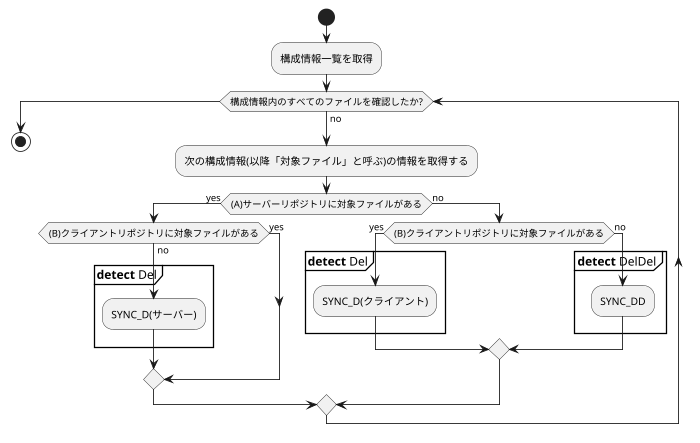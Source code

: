@startuml
scale 700 width
start
:構成情報一覧を取得;

while (構成情報内のすべてのファイルを確認したか?) is (no)
    :次の構成情報(以降「対象ファイル」と呼ぶ)の情報を取得する;
    if((A)サーバーリポジトリに対象ファイルがある) then (yes)        
        if((B)クライアントリポジトリに対象ファイルがある) then (yes)
        else (no)            
            partition "**detect** Del"{
                :SYNC_D(サーバー);
            }
        endif
    else (no)
        if((B)クライアントリポジトリに対象ファイルがある) then (yes)
            partition "**detect** Del"{
                :SYNC_D(クライアント);
            }
        else (no)
            partition "**detect** DelDel"{
                :SYNC_DD;
            }
        endif
    endif
endwhile
stop
@enduml